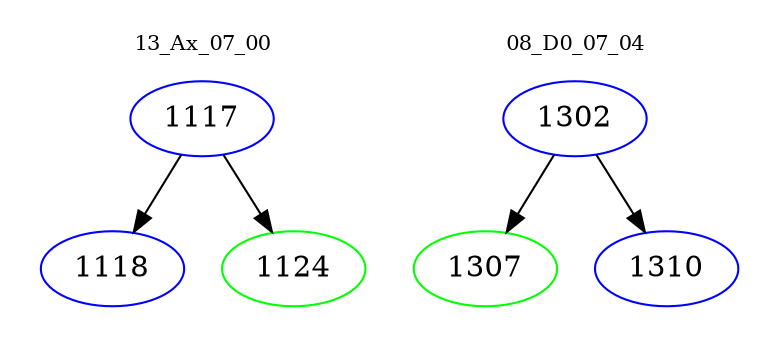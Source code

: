 digraph{
subgraph cluster_0 {
color = white
label = "13_Ax_07_00";
fontsize=10;
T0_1117 [label="1117", color="blue"]
T0_1117 -> T0_1118 [color="black"]
T0_1118 [label="1118", color="blue"]
T0_1117 -> T0_1124 [color="black"]
T0_1124 [label="1124", color="green"]
}
subgraph cluster_1 {
color = white
label = "08_D0_07_04";
fontsize=10;
T1_1302 [label="1302", color="blue"]
T1_1302 -> T1_1307 [color="black"]
T1_1307 [label="1307", color="green"]
T1_1302 -> T1_1310 [color="black"]
T1_1310 [label="1310", color="blue"]
}
}
